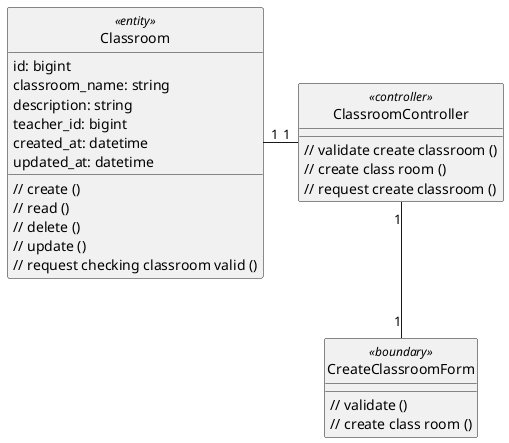 @startuml createClass

class Classroom <<entity>> {
    id: bigint
    classroom_name: string
    description: string
    teacher_id: bigint
    created_at: datetime
    updated_at: datetime

    // create ()
    // read ()
    // delete ()
    // update ()
    // request checking classroom valid ()
}

class CreateClassroomForm <<boundary>> {
    // validate ()
    // create class room ()
}

class ClassroomController <<controller>> {
    // validate create classroom ()
    // create class room ()
    // request create classroom ()
}

hide Classroom <<entity>> circle
hide CreateClassroomForm <<boundary>> circle
hide ClassroomController <<controller>> circle

ClassroomController "1" -left- "1" Classroom
ClassroomController "1" -down- "1" CreateClassroomForm



@enduml
